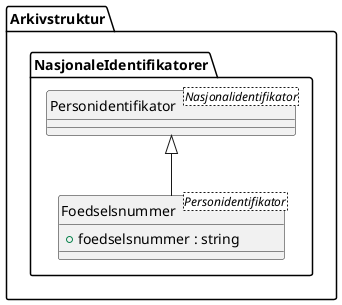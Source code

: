 @startuml
skinparam nodesep 100
hide circle
class Arkivstruktur.NasjonaleIdentifikatorer.Foedselsnummer <Personidentifikator> {
  +foedselsnummer : string
}
class Arkivstruktur.NasjonaleIdentifikatorer.Personidentifikator <Nasjonalidentifikator> {
}
Arkivstruktur.NasjonaleIdentifikatorer.Personidentifikator <|-- Arkivstruktur.NasjonaleIdentifikatorer.Foedselsnummer
@enduml
